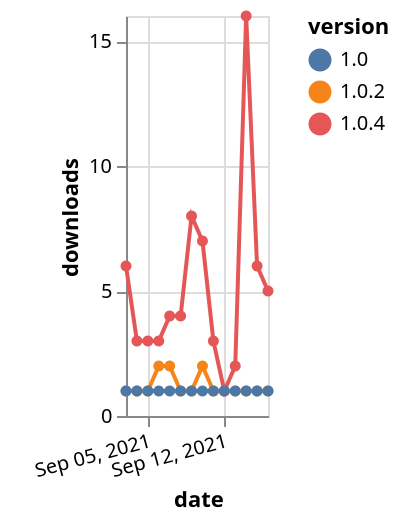 {"$schema": "https://vega.github.io/schema/vega-lite/v5.json", "description": "A simple bar chart with embedded data.", "data": {"values": [{"date": "2021-09-03", "total": 79, "delta": 6, "version": "1.0.4"}, {"date": "2021-09-04", "total": 82, "delta": 3, "version": "1.0.4"}, {"date": "2021-09-05", "total": 85, "delta": 3, "version": "1.0.4"}, {"date": "2021-09-06", "total": 88, "delta": 3, "version": "1.0.4"}, {"date": "2021-09-07", "total": 92, "delta": 4, "version": "1.0.4"}, {"date": "2021-09-08", "total": 96, "delta": 4, "version": "1.0.4"}, {"date": "2021-09-09", "total": 104, "delta": 8, "version": "1.0.4"}, {"date": "2021-09-10", "total": 111, "delta": 7, "version": "1.0.4"}, {"date": "2021-09-11", "total": 114, "delta": 3, "version": "1.0.4"}, {"date": "2021-09-12", "total": 115, "delta": 1, "version": "1.0.4"}, {"date": "2021-09-13", "total": 117, "delta": 2, "version": "1.0.4"}, {"date": "2021-09-14", "total": 133, "delta": 16, "version": "1.0.4"}, {"date": "2021-09-15", "total": 139, "delta": 6, "version": "1.0.4"}, {"date": "2021-09-16", "total": 144, "delta": 5, "version": "1.0.4"}, {"date": "2021-09-03", "total": 1517, "delta": 1, "version": "1.0.2"}, {"date": "2021-09-04", "total": 1518, "delta": 1, "version": "1.0.2"}, {"date": "2021-09-05", "total": 1519, "delta": 1, "version": "1.0.2"}, {"date": "2021-09-06", "total": 1521, "delta": 2, "version": "1.0.2"}, {"date": "2021-09-07", "total": 1523, "delta": 2, "version": "1.0.2"}, {"date": "2021-09-08", "total": 1524, "delta": 1, "version": "1.0.2"}, {"date": "2021-09-09", "total": 1525, "delta": 1, "version": "1.0.2"}, {"date": "2021-09-10", "total": 1527, "delta": 2, "version": "1.0.2"}, {"date": "2021-09-11", "total": 1528, "delta": 1, "version": "1.0.2"}, {"date": "2021-09-12", "total": 1529, "delta": 1, "version": "1.0.2"}, {"date": "2021-09-13", "total": 1530, "delta": 1, "version": "1.0.2"}, {"date": "2021-09-14", "total": 1531, "delta": 1, "version": "1.0.2"}, {"date": "2021-09-15", "total": 1532, "delta": 1, "version": "1.0.2"}, {"date": "2021-09-16", "total": 1533, "delta": 1, "version": "1.0.2"}, {"date": "2021-09-03", "total": 456, "delta": 1, "version": "1.0"}, {"date": "2021-09-04", "total": 457, "delta": 1, "version": "1.0"}, {"date": "2021-09-05", "total": 458, "delta": 1, "version": "1.0"}, {"date": "2021-09-06", "total": 459, "delta": 1, "version": "1.0"}, {"date": "2021-09-07", "total": 460, "delta": 1, "version": "1.0"}, {"date": "2021-09-08", "total": 461, "delta": 1, "version": "1.0"}, {"date": "2021-09-09", "total": 462, "delta": 1, "version": "1.0"}, {"date": "2021-09-10", "total": 463, "delta": 1, "version": "1.0"}, {"date": "2021-09-11", "total": 464, "delta": 1, "version": "1.0"}, {"date": "2021-09-12", "total": 465, "delta": 1, "version": "1.0"}, {"date": "2021-09-13", "total": 466, "delta": 1, "version": "1.0"}, {"date": "2021-09-14", "total": 467, "delta": 1, "version": "1.0"}, {"date": "2021-09-15", "total": 468, "delta": 1, "version": "1.0"}, {"date": "2021-09-16", "total": 469, "delta": 1, "version": "1.0"}]}, "width": "container", "mark": {"type": "line", "point": {"filled": true}}, "encoding": {"x": {"field": "date", "type": "temporal", "timeUnit": "yearmonthdate", "title": "date", "axis": {"labelAngle": -15}}, "y": {"field": "delta", "type": "quantitative", "title": "downloads"}, "color": {"field": "version", "type": "nominal"}, "tooltip": {"field": "delta"}}}